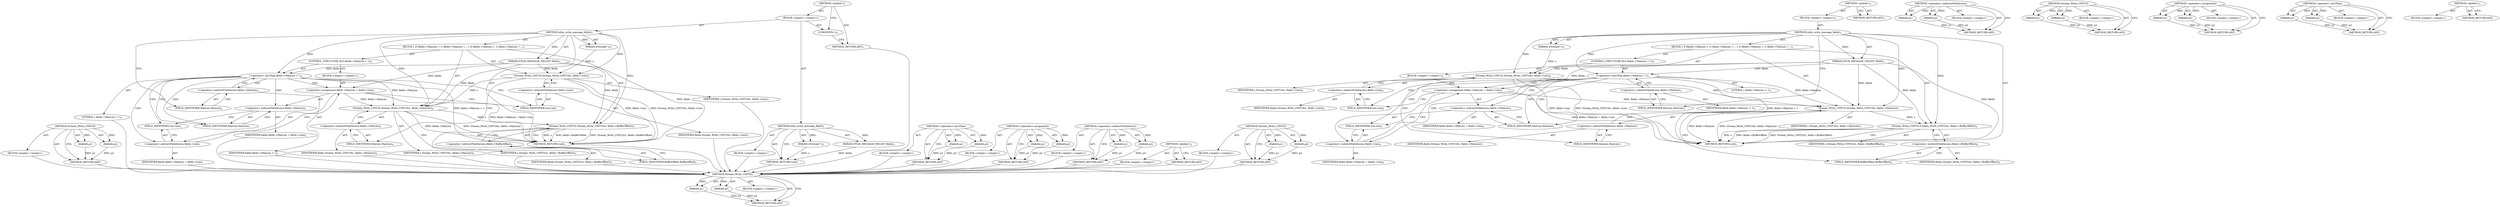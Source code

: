 digraph "Stream_Write_UINT32" {
vulnerable_82 [label=<(METHOD,Stream_Write_UINT32)>];
vulnerable_83 [label=<(PARAM,p1)>];
vulnerable_84 [label=<(PARAM,p2)>];
vulnerable_85 [label=<(BLOCK,&lt;empty&gt;,&lt;empty&gt;)>];
vulnerable_86 [label=<(METHOD_RETURN,ANY)>];
vulnerable_6 [label=<(METHOD,&lt;global&gt;)<SUB>1</SUB>>];
vulnerable_7 [label=<(BLOCK,&lt;empty&gt;,&lt;empty&gt;)<SUB>1</SUB>>];
vulnerable_8 [label=<(METHOD,ntlm_write_message_fields)<SUB>1</SUB>>];
vulnerable_9 [label=<(PARAM,wStream* s)<SUB>1</SUB>>];
vulnerable_10 [label=<(PARAM,NTLM_MESSAGE_FIELDS* fields)<SUB>1</SUB>>];
vulnerable_11 [label=<(BLOCK,{
 	if (fields-&gt;MaxLen &lt; 1)
 		fields-&gt;MaxLen =...,{
 	if (fields-&gt;MaxLen &lt; 1)
 		fields-&gt;MaxLen =...)<SUB>2</SUB>>];
vulnerable_12 [label=<(CONTROL_STRUCTURE,IF,if (fields-&gt;MaxLen &lt; 1))<SUB>3</SUB>>];
vulnerable_13 [label=<(&lt;operator&gt;.lessThan,fields-&gt;MaxLen &lt; 1)<SUB>3</SUB>>];
vulnerable_14 [label=<(&lt;operator&gt;.indirectFieldAccess,fields-&gt;MaxLen)<SUB>3</SUB>>];
vulnerable_15 [label=<(IDENTIFIER,fields,fields-&gt;MaxLen &lt; 1)<SUB>3</SUB>>];
vulnerable_16 [label=<(FIELD_IDENTIFIER,MaxLen,MaxLen)<SUB>3</SUB>>];
vulnerable_17 [label=<(LITERAL,1,fields-&gt;MaxLen &lt; 1)<SUB>3</SUB>>];
vulnerable_18 [label=<(BLOCK,&lt;empty&gt;,&lt;empty&gt;)<SUB>4</SUB>>];
vulnerable_19 [label=<(&lt;operator&gt;.assignment,fields-&gt;MaxLen = fields-&gt;Len)<SUB>4</SUB>>];
vulnerable_20 [label=<(&lt;operator&gt;.indirectFieldAccess,fields-&gt;MaxLen)<SUB>4</SUB>>];
vulnerable_21 [label=<(IDENTIFIER,fields,fields-&gt;MaxLen = fields-&gt;Len)<SUB>4</SUB>>];
vulnerable_22 [label=<(FIELD_IDENTIFIER,MaxLen,MaxLen)<SUB>4</SUB>>];
vulnerable_23 [label=<(&lt;operator&gt;.indirectFieldAccess,fields-&gt;Len)<SUB>4</SUB>>];
vulnerable_24 [label=<(IDENTIFIER,fields,fields-&gt;MaxLen = fields-&gt;Len)<SUB>4</SUB>>];
vulnerable_25 [label=<(FIELD_IDENTIFIER,Len,Len)<SUB>4</SUB>>];
vulnerable_26 [label=<(Stream_Write_UINT16,Stream_Write_UINT16(s, fields-&gt;Len))<SUB>6</SUB>>];
vulnerable_27 [label=<(IDENTIFIER,s,Stream_Write_UINT16(s, fields-&gt;Len))<SUB>6</SUB>>];
vulnerable_28 [label=<(&lt;operator&gt;.indirectFieldAccess,fields-&gt;Len)<SUB>6</SUB>>];
vulnerable_29 [label=<(IDENTIFIER,fields,Stream_Write_UINT16(s, fields-&gt;Len))<SUB>6</SUB>>];
vulnerable_30 [label=<(FIELD_IDENTIFIER,Len,Len)<SUB>6</SUB>>];
vulnerable_31 [label=<(Stream_Write_UINT16,Stream_Write_UINT16(s, fields-&gt;MaxLen))<SUB>7</SUB>>];
vulnerable_32 [label=<(IDENTIFIER,s,Stream_Write_UINT16(s, fields-&gt;MaxLen))<SUB>7</SUB>>];
vulnerable_33 [label=<(&lt;operator&gt;.indirectFieldAccess,fields-&gt;MaxLen)<SUB>7</SUB>>];
vulnerable_34 [label=<(IDENTIFIER,fields,Stream_Write_UINT16(s, fields-&gt;MaxLen))<SUB>7</SUB>>];
vulnerable_35 [label=<(FIELD_IDENTIFIER,MaxLen,MaxLen)<SUB>7</SUB>>];
vulnerable_36 [label=<(Stream_Write_UINT32,Stream_Write_UINT32(s, fields-&gt;BufferOffset))<SUB>8</SUB>>];
vulnerable_37 [label=<(IDENTIFIER,s,Stream_Write_UINT32(s, fields-&gt;BufferOffset))<SUB>8</SUB>>];
vulnerable_38 [label=<(&lt;operator&gt;.indirectFieldAccess,fields-&gt;BufferOffset)<SUB>8</SUB>>];
vulnerable_39 [label=<(IDENTIFIER,fields,Stream_Write_UINT32(s, fields-&gt;BufferOffset))<SUB>8</SUB>>];
vulnerable_40 [label=<(FIELD_IDENTIFIER,BufferOffset,BufferOffset)<SUB>8</SUB>>];
vulnerable_41 [label=<(METHOD_RETURN,void)<SUB>1</SUB>>];
vulnerable_43 [label=<(METHOD_RETURN,ANY)<SUB>1</SUB>>];
vulnerable_67 [label=<(METHOD,&lt;operator&gt;.indirectFieldAccess)>];
vulnerable_68 [label=<(PARAM,p1)>];
vulnerable_69 [label=<(PARAM,p2)>];
vulnerable_70 [label=<(BLOCK,&lt;empty&gt;,&lt;empty&gt;)>];
vulnerable_71 [label=<(METHOD_RETURN,ANY)>];
vulnerable_77 [label=<(METHOD,Stream_Write_UINT16)>];
vulnerable_78 [label=<(PARAM,p1)>];
vulnerable_79 [label=<(PARAM,p2)>];
vulnerable_80 [label=<(BLOCK,&lt;empty&gt;,&lt;empty&gt;)>];
vulnerable_81 [label=<(METHOD_RETURN,ANY)>];
vulnerable_72 [label=<(METHOD,&lt;operator&gt;.assignment)>];
vulnerable_73 [label=<(PARAM,p1)>];
vulnerable_74 [label=<(PARAM,p2)>];
vulnerable_75 [label=<(BLOCK,&lt;empty&gt;,&lt;empty&gt;)>];
vulnerable_76 [label=<(METHOD_RETURN,ANY)>];
vulnerable_62 [label=<(METHOD,&lt;operator&gt;.lessThan)>];
vulnerable_63 [label=<(PARAM,p1)>];
vulnerable_64 [label=<(PARAM,p2)>];
vulnerable_65 [label=<(BLOCK,&lt;empty&gt;,&lt;empty&gt;)>];
vulnerable_66 [label=<(METHOD_RETURN,ANY)>];
vulnerable_56 [label=<(METHOD,&lt;global&gt;)<SUB>1</SUB>>];
vulnerable_57 [label=<(BLOCK,&lt;empty&gt;,&lt;empty&gt;)>];
vulnerable_58 [label=<(METHOD_RETURN,ANY)>];
fixed_84 [label=<(METHOD,Stream_Write_UINT16)>];
fixed_85 [label=<(PARAM,p1)>];
fixed_86 [label=<(PARAM,p2)>];
fixed_87 [label=<(BLOCK,&lt;empty&gt;,&lt;empty&gt;)>];
fixed_88 [label=<(METHOD_RETURN,ANY)>];
fixed_6 [label=<(METHOD,&lt;global&gt;)<SUB>1</SUB>>];
fixed_7 [label=<(BLOCK,&lt;empty&gt;,&lt;empty&gt;)<SUB>1</SUB>>];
fixed_8 [label=<(METHOD,ntlm_write_message_fields)<SUB>1</SUB>>];
fixed_9 [label=<(PARAM,wStream* s)<SUB>1</SUB>>];
fixed_10 [label=<(PARAM,NTLM_MESSAGE_FIELDS* fields)<SUB>1</SUB>>];
fixed_11 [label=<(BLOCK,&lt;empty&gt;,&lt;empty&gt;)>];
fixed_12 [label=<(METHOD_RETURN,void)<SUB>1</SUB>>];
fixed_14 [label=<(UNKNOWN,),))<SUB>1</SUB>>];
fixed_15 [label=<(METHOD,ntlm_write_message_fields)<SUB>2</SUB>>];
fixed_16 [label=<(PARAM,wStream* s)<SUB>2</SUB>>];
fixed_17 [label=<(PARAM,NTLM_MESSAGE_FIELDS* fields)<SUB>2</SUB>>];
fixed_18 [label=<(BLOCK,{
 	if (fields-&gt;MaxLen &lt; 1)
 		fields-&gt;MaxLen =...,{
 	if (fields-&gt;MaxLen &lt; 1)
 		fields-&gt;MaxLen =...)<SUB>3</SUB>>];
fixed_19 [label=<(CONTROL_STRUCTURE,IF,if (fields-&gt;MaxLen &lt; 1))<SUB>4</SUB>>];
fixed_20 [label=<(&lt;operator&gt;.lessThan,fields-&gt;MaxLen &lt; 1)<SUB>4</SUB>>];
fixed_21 [label=<(&lt;operator&gt;.indirectFieldAccess,fields-&gt;MaxLen)<SUB>4</SUB>>];
fixed_22 [label=<(IDENTIFIER,fields,fields-&gt;MaxLen &lt; 1)<SUB>4</SUB>>];
fixed_23 [label=<(FIELD_IDENTIFIER,MaxLen,MaxLen)<SUB>4</SUB>>];
fixed_24 [label=<(LITERAL,1,fields-&gt;MaxLen &lt; 1)<SUB>4</SUB>>];
fixed_25 [label=<(BLOCK,&lt;empty&gt;,&lt;empty&gt;)<SUB>5</SUB>>];
fixed_26 [label=<(&lt;operator&gt;.assignment,fields-&gt;MaxLen = fields-&gt;Len)<SUB>5</SUB>>];
fixed_27 [label=<(&lt;operator&gt;.indirectFieldAccess,fields-&gt;MaxLen)<SUB>5</SUB>>];
fixed_28 [label=<(IDENTIFIER,fields,fields-&gt;MaxLen = fields-&gt;Len)<SUB>5</SUB>>];
fixed_29 [label=<(FIELD_IDENTIFIER,MaxLen,MaxLen)<SUB>5</SUB>>];
fixed_30 [label=<(&lt;operator&gt;.indirectFieldAccess,fields-&gt;Len)<SUB>5</SUB>>];
fixed_31 [label=<(IDENTIFIER,fields,fields-&gt;MaxLen = fields-&gt;Len)<SUB>5</SUB>>];
fixed_32 [label=<(FIELD_IDENTIFIER,Len,Len)<SUB>5</SUB>>];
fixed_33 [label=<(Stream_Write_UINT16,Stream_Write_UINT16(s, fields-&gt;Len))<SUB>7</SUB>>];
fixed_34 [label=<(IDENTIFIER,s,Stream_Write_UINT16(s, fields-&gt;Len))<SUB>7</SUB>>];
fixed_35 [label=<(&lt;operator&gt;.indirectFieldAccess,fields-&gt;Len)<SUB>7</SUB>>];
fixed_36 [label=<(IDENTIFIER,fields,Stream_Write_UINT16(s, fields-&gt;Len))<SUB>7</SUB>>];
fixed_37 [label=<(FIELD_IDENTIFIER,Len,Len)<SUB>7</SUB>>];
fixed_38 [label=<(Stream_Write_UINT16,Stream_Write_UINT16(s, fields-&gt;MaxLen))<SUB>8</SUB>>];
fixed_39 [label=<(IDENTIFIER,s,Stream_Write_UINT16(s, fields-&gt;MaxLen))<SUB>8</SUB>>];
fixed_40 [label=<(&lt;operator&gt;.indirectFieldAccess,fields-&gt;MaxLen)<SUB>8</SUB>>];
fixed_41 [label=<(IDENTIFIER,fields,Stream_Write_UINT16(s, fields-&gt;MaxLen))<SUB>8</SUB>>];
fixed_42 [label=<(FIELD_IDENTIFIER,MaxLen,MaxLen)<SUB>8</SUB>>];
fixed_43 [label=<(Stream_Write_UINT32,Stream_Write_UINT32(s, fields-&gt;BufferOffset))<SUB>9</SUB>>];
fixed_44 [label=<(IDENTIFIER,s,Stream_Write_UINT32(s, fields-&gt;BufferOffset))<SUB>9</SUB>>];
fixed_45 [label=<(&lt;operator&gt;.indirectFieldAccess,fields-&gt;BufferOffset)<SUB>9</SUB>>];
fixed_46 [label=<(IDENTIFIER,fields,Stream_Write_UINT32(s, fields-&gt;BufferOffset))<SUB>9</SUB>>];
fixed_47 [label=<(FIELD_IDENTIFIER,BufferOffset,BufferOffset)<SUB>9</SUB>>];
fixed_48 [label=<(METHOD_RETURN,void)<SUB>2</SUB>>];
fixed_50 [label=<(METHOD_RETURN,ANY)<SUB>1</SUB>>];
fixed_69 [label=<(METHOD,&lt;operator&gt;.lessThan)>];
fixed_70 [label=<(PARAM,p1)>];
fixed_71 [label=<(PARAM,p2)>];
fixed_72 [label=<(BLOCK,&lt;empty&gt;,&lt;empty&gt;)>];
fixed_73 [label=<(METHOD_RETURN,ANY)>];
fixed_79 [label=<(METHOD,&lt;operator&gt;.assignment)>];
fixed_80 [label=<(PARAM,p1)>];
fixed_81 [label=<(PARAM,p2)>];
fixed_82 [label=<(BLOCK,&lt;empty&gt;,&lt;empty&gt;)>];
fixed_83 [label=<(METHOD_RETURN,ANY)>];
fixed_74 [label=<(METHOD,&lt;operator&gt;.indirectFieldAccess)>];
fixed_75 [label=<(PARAM,p1)>];
fixed_76 [label=<(PARAM,p2)>];
fixed_77 [label=<(BLOCK,&lt;empty&gt;,&lt;empty&gt;)>];
fixed_78 [label=<(METHOD_RETURN,ANY)>];
fixed_63 [label=<(METHOD,&lt;global&gt;)<SUB>1</SUB>>];
fixed_64 [label=<(BLOCK,&lt;empty&gt;,&lt;empty&gt;)>];
fixed_65 [label=<(METHOD_RETURN,ANY)>];
fixed_89 [label=<(METHOD,Stream_Write_UINT32)>];
fixed_90 [label=<(PARAM,p1)>];
fixed_91 [label=<(PARAM,p2)>];
fixed_92 [label=<(BLOCK,&lt;empty&gt;,&lt;empty&gt;)>];
fixed_93 [label=<(METHOD_RETURN,ANY)>];
vulnerable_82 -> vulnerable_83  [key=0, label="AST: "];
vulnerable_82 -> vulnerable_83  [key=1, label="DDG: "];
vulnerable_82 -> vulnerable_85  [key=0, label="AST: "];
vulnerable_82 -> vulnerable_84  [key=0, label="AST: "];
vulnerable_82 -> vulnerable_84  [key=1, label="DDG: "];
vulnerable_82 -> vulnerable_86  [key=0, label="AST: "];
vulnerable_82 -> vulnerable_86  [key=1, label="CFG: "];
vulnerable_83 -> vulnerable_86  [key=0, label="DDG: p1"];
vulnerable_84 -> vulnerable_86  [key=0, label="DDG: p2"];
vulnerable_6 -> vulnerable_7  [key=0, label="AST: "];
vulnerable_6 -> vulnerable_43  [key=0, label="AST: "];
vulnerable_6 -> vulnerable_43  [key=1, label="CFG: "];
vulnerable_7 -> vulnerable_8  [key=0, label="AST: "];
vulnerable_8 -> vulnerable_9  [key=0, label="AST: "];
vulnerable_8 -> vulnerable_9  [key=1, label="DDG: "];
vulnerable_8 -> vulnerable_10  [key=0, label="AST: "];
vulnerable_8 -> vulnerable_10  [key=1, label="DDG: "];
vulnerable_8 -> vulnerable_11  [key=0, label="AST: "];
vulnerable_8 -> vulnerable_41  [key=0, label="AST: "];
vulnerable_8 -> vulnerable_16  [key=0, label="CFG: "];
vulnerable_8 -> vulnerable_26  [key=0, label="DDG: "];
vulnerable_8 -> vulnerable_31  [key=0, label="DDG: "];
vulnerable_8 -> vulnerable_36  [key=0, label="DDG: "];
vulnerable_8 -> vulnerable_13  [key=0, label="DDG: "];
vulnerable_9 -> vulnerable_26  [key=0, label="DDG: s"];
vulnerable_10 -> vulnerable_41  [key=0, label="DDG: fields"];
vulnerable_10 -> vulnerable_26  [key=0, label="DDG: fields"];
vulnerable_10 -> vulnerable_31  [key=0, label="DDG: fields"];
vulnerable_10 -> vulnerable_36  [key=0, label="DDG: fields"];
vulnerable_10 -> vulnerable_13  [key=0, label="DDG: fields"];
vulnerable_10 -> vulnerable_19  [key=0, label="DDG: fields"];
vulnerable_11 -> vulnerable_12  [key=0, label="AST: "];
vulnerable_11 -> vulnerable_26  [key=0, label="AST: "];
vulnerable_11 -> vulnerable_31  [key=0, label="AST: "];
vulnerable_11 -> vulnerable_36  [key=0, label="AST: "];
vulnerable_12 -> vulnerable_13  [key=0, label="AST: "];
vulnerable_12 -> vulnerable_18  [key=0, label="AST: "];
vulnerable_13 -> vulnerable_14  [key=0, label="AST: "];
vulnerable_13 -> vulnerable_17  [key=0, label="AST: "];
vulnerable_13 -> vulnerable_22  [key=0, label="CFG: "];
vulnerable_13 -> vulnerable_22  [key=1, label="CDG: "];
vulnerable_13 -> vulnerable_30  [key=0, label="CFG: "];
vulnerable_13 -> vulnerable_41  [key=0, label="DDG: fields-&gt;MaxLen &lt; 1"];
vulnerable_13 -> vulnerable_31  [key=0, label="DDG: fields-&gt;MaxLen"];
vulnerable_13 -> vulnerable_20  [key=0, label="CDG: "];
vulnerable_13 -> vulnerable_25  [key=0, label="CDG: "];
vulnerable_13 -> vulnerable_23  [key=0, label="CDG: "];
vulnerable_13 -> vulnerable_19  [key=0, label="CDG: "];
vulnerable_14 -> vulnerable_15  [key=0, label="AST: "];
vulnerable_14 -> vulnerable_16  [key=0, label="AST: "];
vulnerable_14 -> vulnerable_13  [key=0, label="CFG: "];
vulnerable_16 -> vulnerable_14  [key=0, label="CFG: "];
vulnerable_18 -> vulnerable_19  [key=0, label="AST: "];
vulnerable_19 -> vulnerable_20  [key=0, label="AST: "];
vulnerable_19 -> vulnerable_23  [key=0, label="AST: "];
vulnerable_19 -> vulnerable_30  [key=0, label="CFG: "];
vulnerable_19 -> vulnerable_41  [key=0, label="DDG: fields-&gt;MaxLen = fields-&gt;Len"];
vulnerable_19 -> vulnerable_31  [key=0, label="DDG: fields-&gt;MaxLen"];
vulnerable_20 -> vulnerable_21  [key=0, label="AST: "];
vulnerable_20 -> vulnerable_22  [key=0, label="AST: "];
vulnerable_20 -> vulnerable_25  [key=0, label="CFG: "];
vulnerable_22 -> vulnerable_20  [key=0, label="CFG: "];
vulnerable_23 -> vulnerable_24  [key=0, label="AST: "];
vulnerable_23 -> vulnerable_25  [key=0, label="AST: "];
vulnerable_23 -> vulnerable_19  [key=0, label="CFG: "];
vulnerable_25 -> vulnerable_23  [key=0, label="CFG: "];
vulnerable_26 -> vulnerable_27  [key=0, label="AST: "];
vulnerable_26 -> vulnerable_28  [key=0, label="AST: "];
vulnerable_26 -> vulnerable_35  [key=0, label="CFG: "];
vulnerable_26 -> vulnerable_41  [key=0, label="DDG: fields-&gt;Len"];
vulnerable_26 -> vulnerable_41  [key=1, label="DDG: Stream_Write_UINT16(s, fields-&gt;Len)"];
vulnerable_26 -> vulnerable_31  [key=0, label="DDG: s"];
vulnerable_28 -> vulnerable_29  [key=0, label="AST: "];
vulnerable_28 -> vulnerable_30  [key=0, label="AST: "];
vulnerable_28 -> vulnerable_26  [key=0, label="CFG: "];
vulnerable_30 -> vulnerable_28  [key=0, label="CFG: "];
vulnerable_31 -> vulnerable_32  [key=0, label="AST: "];
vulnerable_31 -> vulnerable_33  [key=0, label="AST: "];
vulnerable_31 -> vulnerable_40  [key=0, label="CFG: "];
vulnerable_31 -> vulnerable_41  [key=0, label="DDG: fields-&gt;MaxLen"];
vulnerable_31 -> vulnerable_41  [key=1, label="DDG: Stream_Write_UINT16(s, fields-&gt;MaxLen)"];
vulnerable_31 -> vulnerable_36  [key=0, label="DDG: s"];
vulnerable_33 -> vulnerable_34  [key=0, label="AST: "];
vulnerable_33 -> vulnerable_35  [key=0, label="AST: "];
vulnerable_33 -> vulnerable_31  [key=0, label="CFG: "];
vulnerable_35 -> vulnerable_33  [key=0, label="CFG: "];
vulnerable_36 -> vulnerable_37  [key=0, label="AST: "];
vulnerable_36 -> vulnerable_38  [key=0, label="AST: "];
vulnerable_36 -> vulnerable_41  [key=0, label="CFG: "];
vulnerable_36 -> vulnerable_41  [key=1, label="DDG: s"];
vulnerable_36 -> vulnerable_41  [key=2, label="DDG: fields-&gt;BufferOffset"];
vulnerable_36 -> vulnerable_41  [key=3, label="DDG: Stream_Write_UINT32(s, fields-&gt;BufferOffset)"];
vulnerable_38 -> vulnerable_39  [key=0, label="AST: "];
vulnerable_38 -> vulnerable_40  [key=0, label="AST: "];
vulnerable_38 -> vulnerable_36  [key=0, label="CFG: "];
vulnerable_40 -> vulnerable_38  [key=0, label="CFG: "];
vulnerable_67 -> vulnerable_68  [key=0, label="AST: "];
vulnerable_67 -> vulnerable_68  [key=1, label="DDG: "];
vulnerable_67 -> vulnerable_70  [key=0, label="AST: "];
vulnerable_67 -> vulnerable_69  [key=0, label="AST: "];
vulnerable_67 -> vulnerable_69  [key=1, label="DDG: "];
vulnerable_67 -> vulnerable_71  [key=0, label="AST: "];
vulnerable_67 -> vulnerable_71  [key=1, label="CFG: "];
vulnerable_68 -> vulnerable_71  [key=0, label="DDG: p1"];
vulnerable_69 -> vulnerable_71  [key=0, label="DDG: p2"];
vulnerable_77 -> vulnerable_78  [key=0, label="AST: "];
vulnerable_77 -> vulnerable_78  [key=1, label="DDG: "];
vulnerable_77 -> vulnerable_80  [key=0, label="AST: "];
vulnerable_77 -> vulnerable_79  [key=0, label="AST: "];
vulnerable_77 -> vulnerable_79  [key=1, label="DDG: "];
vulnerable_77 -> vulnerable_81  [key=0, label="AST: "];
vulnerable_77 -> vulnerable_81  [key=1, label="CFG: "];
vulnerable_78 -> vulnerable_81  [key=0, label="DDG: p1"];
vulnerable_79 -> vulnerable_81  [key=0, label="DDG: p2"];
vulnerable_72 -> vulnerable_73  [key=0, label="AST: "];
vulnerable_72 -> vulnerable_73  [key=1, label="DDG: "];
vulnerable_72 -> vulnerable_75  [key=0, label="AST: "];
vulnerable_72 -> vulnerable_74  [key=0, label="AST: "];
vulnerable_72 -> vulnerable_74  [key=1, label="DDG: "];
vulnerable_72 -> vulnerable_76  [key=0, label="AST: "];
vulnerable_72 -> vulnerable_76  [key=1, label="CFG: "];
vulnerable_73 -> vulnerable_76  [key=0, label="DDG: p1"];
vulnerable_74 -> vulnerable_76  [key=0, label="DDG: p2"];
vulnerable_62 -> vulnerable_63  [key=0, label="AST: "];
vulnerable_62 -> vulnerable_63  [key=1, label="DDG: "];
vulnerable_62 -> vulnerable_65  [key=0, label="AST: "];
vulnerable_62 -> vulnerable_64  [key=0, label="AST: "];
vulnerable_62 -> vulnerable_64  [key=1, label="DDG: "];
vulnerable_62 -> vulnerable_66  [key=0, label="AST: "];
vulnerable_62 -> vulnerable_66  [key=1, label="CFG: "];
vulnerable_63 -> vulnerable_66  [key=0, label="DDG: p1"];
vulnerable_64 -> vulnerable_66  [key=0, label="DDG: p2"];
vulnerable_56 -> vulnerable_57  [key=0, label="AST: "];
vulnerable_56 -> vulnerable_58  [key=0, label="AST: "];
vulnerable_56 -> vulnerable_58  [key=1, label="CFG: "];
fixed_84 -> fixed_85  [key=0, label="AST: "];
fixed_84 -> fixed_85  [key=1, label="DDG: "];
fixed_84 -> fixed_87  [key=0, label="AST: "];
fixed_84 -> fixed_86  [key=0, label="AST: "];
fixed_84 -> fixed_86  [key=1, label="DDG: "];
fixed_84 -> fixed_88  [key=0, label="AST: "];
fixed_84 -> fixed_88  [key=1, label="CFG: "];
fixed_85 -> fixed_88  [key=0, label="DDG: p1"];
fixed_86 -> fixed_88  [key=0, label="DDG: p2"];
fixed_87 -> vulnerable_82  [key=0];
fixed_88 -> vulnerable_82  [key=0];
fixed_6 -> fixed_7  [key=0, label="AST: "];
fixed_6 -> fixed_50  [key=0, label="AST: "];
fixed_6 -> fixed_14  [key=0, label="CFG: "];
fixed_7 -> fixed_8  [key=0, label="AST: "];
fixed_7 -> fixed_14  [key=0, label="AST: "];
fixed_7 -> fixed_15  [key=0, label="AST: "];
fixed_8 -> fixed_9  [key=0, label="AST: "];
fixed_8 -> fixed_9  [key=1, label="DDG: "];
fixed_8 -> fixed_10  [key=0, label="AST: "];
fixed_8 -> fixed_10  [key=1, label="DDG: "];
fixed_8 -> fixed_11  [key=0, label="AST: "];
fixed_8 -> fixed_12  [key=0, label="AST: "];
fixed_8 -> fixed_12  [key=1, label="CFG: "];
fixed_9 -> fixed_12  [key=0, label="DDG: s"];
fixed_10 -> fixed_12  [key=0, label="DDG: fields"];
fixed_11 -> vulnerable_82  [key=0];
fixed_12 -> vulnerable_82  [key=0];
fixed_14 -> fixed_50  [key=0, label="CFG: "];
fixed_15 -> fixed_16  [key=0, label="AST: "];
fixed_15 -> fixed_16  [key=1, label="DDG: "];
fixed_15 -> fixed_17  [key=0, label="AST: "];
fixed_15 -> fixed_17  [key=1, label="DDG: "];
fixed_15 -> fixed_18  [key=0, label="AST: "];
fixed_15 -> fixed_48  [key=0, label="AST: "];
fixed_15 -> fixed_23  [key=0, label="CFG: "];
fixed_15 -> fixed_33  [key=0, label="DDG: "];
fixed_15 -> fixed_38  [key=0, label="DDG: "];
fixed_15 -> fixed_43  [key=0, label="DDG: "];
fixed_15 -> fixed_20  [key=0, label="DDG: "];
fixed_16 -> fixed_33  [key=0, label="DDG: s"];
fixed_17 -> fixed_48  [key=0, label="DDG: fields"];
fixed_17 -> fixed_33  [key=0, label="DDG: fields"];
fixed_17 -> fixed_38  [key=0, label="DDG: fields"];
fixed_17 -> fixed_43  [key=0, label="DDG: fields"];
fixed_17 -> fixed_20  [key=0, label="DDG: fields"];
fixed_17 -> fixed_26  [key=0, label="DDG: fields"];
fixed_18 -> fixed_19  [key=0, label="AST: "];
fixed_18 -> fixed_33  [key=0, label="AST: "];
fixed_18 -> fixed_38  [key=0, label="AST: "];
fixed_18 -> fixed_43  [key=0, label="AST: "];
fixed_19 -> fixed_20  [key=0, label="AST: "];
fixed_19 -> fixed_25  [key=0, label="AST: "];
fixed_20 -> fixed_21  [key=0, label="AST: "];
fixed_20 -> fixed_24  [key=0, label="AST: "];
fixed_20 -> fixed_29  [key=0, label="CFG: "];
fixed_20 -> fixed_29  [key=1, label="CDG: "];
fixed_20 -> fixed_37  [key=0, label="CFG: "];
fixed_20 -> fixed_48  [key=0, label="DDG: fields-&gt;MaxLen &lt; 1"];
fixed_20 -> fixed_38  [key=0, label="DDG: fields-&gt;MaxLen"];
fixed_20 -> fixed_30  [key=0, label="CDG: "];
fixed_20 -> fixed_32  [key=0, label="CDG: "];
fixed_20 -> fixed_26  [key=0, label="CDG: "];
fixed_20 -> fixed_27  [key=0, label="CDG: "];
fixed_21 -> fixed_22  [key=0, label="AST: "];
fixed_21 -> fixed_23  [key=0, label="AST: "];
fixed_21 -> fixed_20  [key=0, label="CFG: "];
fixed_22 -> vulnerable_82  [key=0];
fixed_23 -> fixed_21  [key=0, label="CFG: "];
fixed_24 -> vulnerable_82  [key=0];
fixed_25 -> fixed_26  [key=0, label="AST: "];
fixed_26 -> fixed_27  [key=0, label="AST: "];
fixed_26 -> fixed_30  [key=0, label="AST: "];
fixed_26 -> fixed_37  [key=0, label="CFG: "];
fixed_26 -> fixed_48  [key=0, label="DDG: fields-&gt;MaxLen = fields-&gt;Len"];
fixed_26 -> fixed_38  [key=0, label="DDG: fields-&gt;MaxLen"];
fixed_27 -> fixed_28  [key=0, label="AST: "];
fixed_27 -> fixed_29  [key=0, label="AST: "];
fixed_27 -> fixed_32  [key=0, label="CFG: "];
fixed_28 -> vulnerable_82  [key=0];
fixed_29 -> fixed_27  [key=0, label="CFG: "];
fixed_30 -> fixed_31  [key=0, label="AST: "];
fixed_30 -> fixed_32  [key=0, label="AST: "];
fixed_30 -> fixed_26  [key=0, label="CFG: "];
fixed_31 -> vulnerable_82  [key=0];
fixed_32 -> fixed_30  [key=0, label="CFG: "];
fixed_33 -> fixed_34  [key=0, label="AST: "];
fixed_33 -> fixed_35  [key=0, label="AST: "];
fixed_33 -> fixed_42  [key=0, label="CFG: "];
fixed_33 -> fixed_48  [key=0, label="DDG: fields-&gt;Len"];
fixed_33 -> fixed_48  [key=1, label="DDG: Stream_Write_UINT16(s, fields-&gt;Len)"];
fixed_33 -> fixed_38  [key=0, label="DDG: s"];
fixed_34 -> vulnerable_82  [key=0];
fixed_35 -> fixed_36  [key=0, label="AST: "];
fixed_35 -> fixed_37  [key=0, label="AST: "];
fixed_35 -> fixed_33  [key=0, label="CFG: "];
fixed_36 -> vulnerable_82  [key=0];
fixed_37 -> fixed_35  [key=0, label="CFG: "];
fixed_38 -> fixed_39  [key=0, label="AST: "];
fixed_38 -> fixed_40  [key=0, label="AST: "];
fixed_38 -> fixed_47  [key=0, label="CFG: "];
fixed_38 -> fixed_48  [key=0, label="DDG: fields-&gt;MaxLen"];
fixed_38 -> fixed_48  [key=1, label="DDG: Stream_Write_UINT16(s, fields-&gt;MaxLen)"];
fixed_38 -> fixed_43  [key=0, label="DDG: s"];
fixed_39 -> vulnerable_82  [key=0];
fixed_40 -> fixed_41  [key=0, label="AST: "];
fixed_40 -> fixed_42  [key=0, label="AST: "];
fixed_40 -> fixed_38  [key=0, label="CFG: "];
fixed_41 -> vulnerable_82  [key=0];
fixed_42 -> fixed_40  [key=0, label="CFG: "];
fixed_43 -> fixed_44  [key=0, label="AST: "];
fixed_43 -> fixed_45  [key=0, label="AST: "];
fixed_43 -> fixed_48  [key=0, label="CFG: "];
fixed_43 -> fixed_48  [key=1, label="DDG: s"];
fixed_43 -> fixed_48  [key=2, label="DDG: fields-&gt;BufferOffset"];
fixed_43 -> fixed_48  [key=3, label="DDG: Stream_Write_UINT32(s, fields-&gt;BufferOffset)"];
fixed_44 -> vulnerable_82  [key=0];
fixed_45 -> fixed_46  [key=0, label="AST: "];
fixed_45 -> fixed_47  [key=0, label="AST: "];
fixed_45 -> fixed_43  [key=0, label="CFG: "];
fixed_46 -> vulnerable_82  [key=0];
fixed_47 -> fixed_45  [key=0, label="CFG: "];
fixed_48 -> vulnerable_82  [key=0];
fixed_50 -> vulnerable_82  [key=0];
fixed_69 -> fixed_70  [key=0, label="AST: "];
fixed_69 -> fixed_70  [key=1, label="DDG: "];
fixed_69 -> fixed_72  [key=0, label="AST: "];
fixed_69 -> fixed_71  [key=0, label="AST: "];
fixed_69 -> fixed_71  [key=1, label="DDG: "];
fixed_69 -> fixed_73  [key=0, label="AST: "];
fixed_69 -> fixed_73  [key=1, label="CFG: "];
fixed_70 -> fixed_73  [key=0, label="DDG: p1"];
fixed_71 -> fixed_73  [key=0, label="DDG: p2"];
fixed_72 -> vulnerable_82  [key=0];
fixed_73 -> vulnerable_82  [key=0];
fixed_79 -> fixed_80  [key=0, label="AST: "];
fixed_79 -> fixed_80  [key=1, label="DDG: "];
fixed_79 -> fixed_82  [key=0, label="AST: "];
fixed_79 -> fixed_81  [key=0, label="AST: "];
fixed_79 -> fixed_81  [key=1, label="DDG: "];
fixed_79 -> fixed_83  [key=0, label="AST: "];
fixed_79 -> fixed_83  [key=1, label="CFG: "];
fixed_80 -> fixed_83  [key=0, label="DDG: p1"];
fixed_81 -> fixed_83  [key=0, label="DDG: p2"];
fixed_82 -> vulnerable_82  [key=0];
fixed_83 -> vulnerable_82  [key=0];
fixed_74 -> fixed_75  [key=0, label="AST: "];
fixed_74 -> fixed_75  [key=1, label="DDG: "];
fixed_74 -> fixed_77  [key=0, label="AST: "];
fixed_74 -> fixed_76  [key=0, label="AST: "];
fixed_74 -> fixed_76  [key=1, label="DDG: "];
fixed_74 -> fixed_78  [key=0, label="AST: "];
fixed_74 -> fixed_78  [key=1, label="CFG: "];
fixed_75 -> fixed_78  [key=0, label="DDG: p1"];
fixed_76 -> fixed_78  [key=0, label="DDG: p2"];
fixed_77 -> vulnerable_82  [key=0];
fixed_78 -> vulnerable_82  [key=0];
fixed_63 -> fixed_64  [key=0, label="AST: "];
fixed_63 -> fixed_65  [key=0, label="AST: "];
fixed_63 -> fixed_65  [key=1, label="CFG: "];
fixed_64 -> vulnerable_82  [key=0];
fixed_65 -> vulnerable_82  [key=0];
fixed_89 -> fixed_90  [key=0, label="AST: "];
fixed_89 -> fixed_90  [key=1, label="DDG: "];
fixed_89 -> fixed_92  [key=0, label="AST: "];
fixed_89 -> fixed_91  [key=0, label="AST: "];
fixed_89 -> fixed_91  [key=1, label="DDG: "];
fixed_89 -> fixed_93  [key=0, label="AST: "];
fixed_89 -> fixed_93  [key=1, label="CFG: "];
fixed_90 -> fixed_93  [key=0, label="DDG: p1"];
fixed_91 -> fixed_93  [key=0, label="DDG: p2"];
fixed_92 -> vulnerable_82  [key=0];
fixed_93 -> vulnerable_82  [key=0];
}
